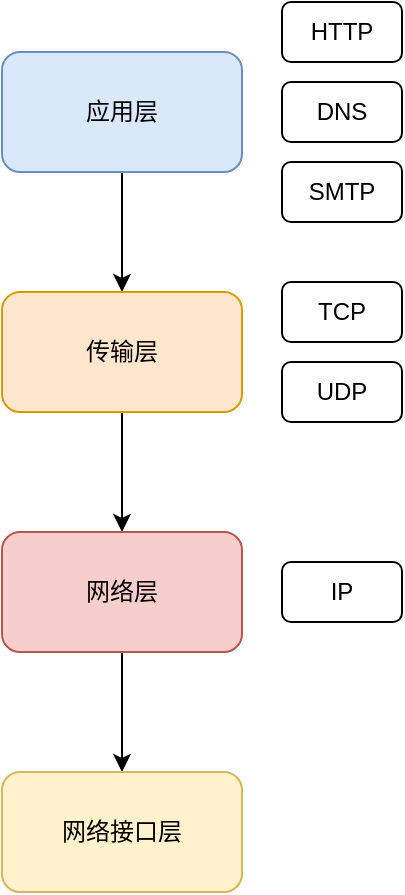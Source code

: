 <mxfile>
    <diagram id="YzA0YFU2HmZdQ0-nbSzp" name="Page-1">
        <mxGraphModel dx="418" dy="413" grid="1" gridSize="10" guides="1" tooltips="1" connect="1" arrows="1" fold="1" page="1" pageScale="1" pageWidth="850" pageHeight="1100" math="0" shadow="0">
            <root>
                <mxCell id="0"/>
                <mxCell id="1" parent="0"/>
                <mxCell id="6" style="edgeStyle=none;html=1;exitX=0.5;exitY=1;exitDx=0;exitDy=0;" edge="1" parent="1" source="2" target="3">
                    <mxGeometry relative="1" as="geometry"/>
                </mxCell>
                <mxCell id="2" value="应用层" style="rounded=1;whiteSpace=wrap;html=1;fillColor=#dae8fc;strokeColor=#6c8ebf;" vertex="1" parent="1">
                    <mxGeometry x="290" y="320" width="120" height="60" as="geometry"/>
                </mxCell>
                <mxCell id="7" style="edgeStyle=none;html=1;exitX=0.5;exitY=1;exitDx=0;exitDy=0;entryX=0.5;entryY=0;entryDx=0;entryDy=0;" edge="1" parent="1" source="3" target="4">
                    <mxGeometry relative="1" as="geometry"/>
                </mxCell>
                <mxCell id="3" value="传输层" style="rounded=1;whiteSpace=wrap;html=1;fillColor=#ffe6cc;strokeColor=#d79b00;" vertex="1" parent="1">
                    <mxGeometry x="290" y="440" width="120" height="60" as="geometry"/>
                </mxCell>
                <mxCell id="8" style="edgeStyle=none;html=1;exitX=0.5;exitY=1;exitDx=0;exitDy=0;entryX=0.5;entryY=0;entryDx=0;entryDy=0;" edge="1" parent="1" source="4" target="5">
                    <mxGeometry relative="1" as="geometry"/>
                </mxCell>
                <mxCell id="4" value="网络层" style="rounded=1;whiteSpace=wrap;html=1;fillColor=#f8cecc;strokeColor=#b85450;" vertex="1" parent="1">
                    <mxGeometry x="290" y="560" width="120" height="60" as="geometry"/>
                </mxCell>
                <mxCell id="5" value="网络接口层" style="rounded=1;whiteSpace=wrap;html=1;fillColor=#fff2cc;strokeColor=#d6b656;" vertex="1" parent="1">
                    <mxGeometry x="290" y="680" width="120" height="60" as="geometry"/>
                </mxCell>
                <mxCell id="9" value="HTTP" style="rounded=1;whiteSpace=wrap;html=1;" vertex="1" parent="1">
                    <mxGeometry x="430" y="295" width="60" height="30" as="geometry"/>
                </mxCell>
                <mxCell id="10" value="DNS" style="rounded=1;whiteSpace=wrap;html=1;" vertex="1" parent="1">
                    <mxGeometry x="430" y="335" width="60" height="30" as="geometry"/>
                </mxCell>
                <mxCell id="11" value="SMTP" style="rounded=1;whiteSpace=wrap;html=1;" vertex="1" parent="1">
                    <mxGeometry x="430" y="375" width="60" height="30" as="geometry"/>
                </mxCell>
                <mxCell id="12" value="TCP" style="rounded=1;whiteSpace=wrap;html=1;" vertex="1" parent="1">
                    <mxGeometry x="430" y="435" width="60" height="30" as="geometry"/>
                </mxCell>
                <mxCell id="13" value="UDP" style="rounded=1;whiteSpace=wrap;html=1;" vertex="1" parent="1">
                    <mxGeometry x="430" y="475" width="60" height="30" as="geometry"/>
                </mxCell>
                <mxCell id="14" value="IP" style="rounded=1;whiteSpace=wrap;html=1;" vertex="1" parent="1">
                    <mxGeometry x="430" y="575" width="60" height="30" as="geometry"/>
                </mxCell>
            </root>
        </mxGraphModel>
    </diagram>
</mxfile>